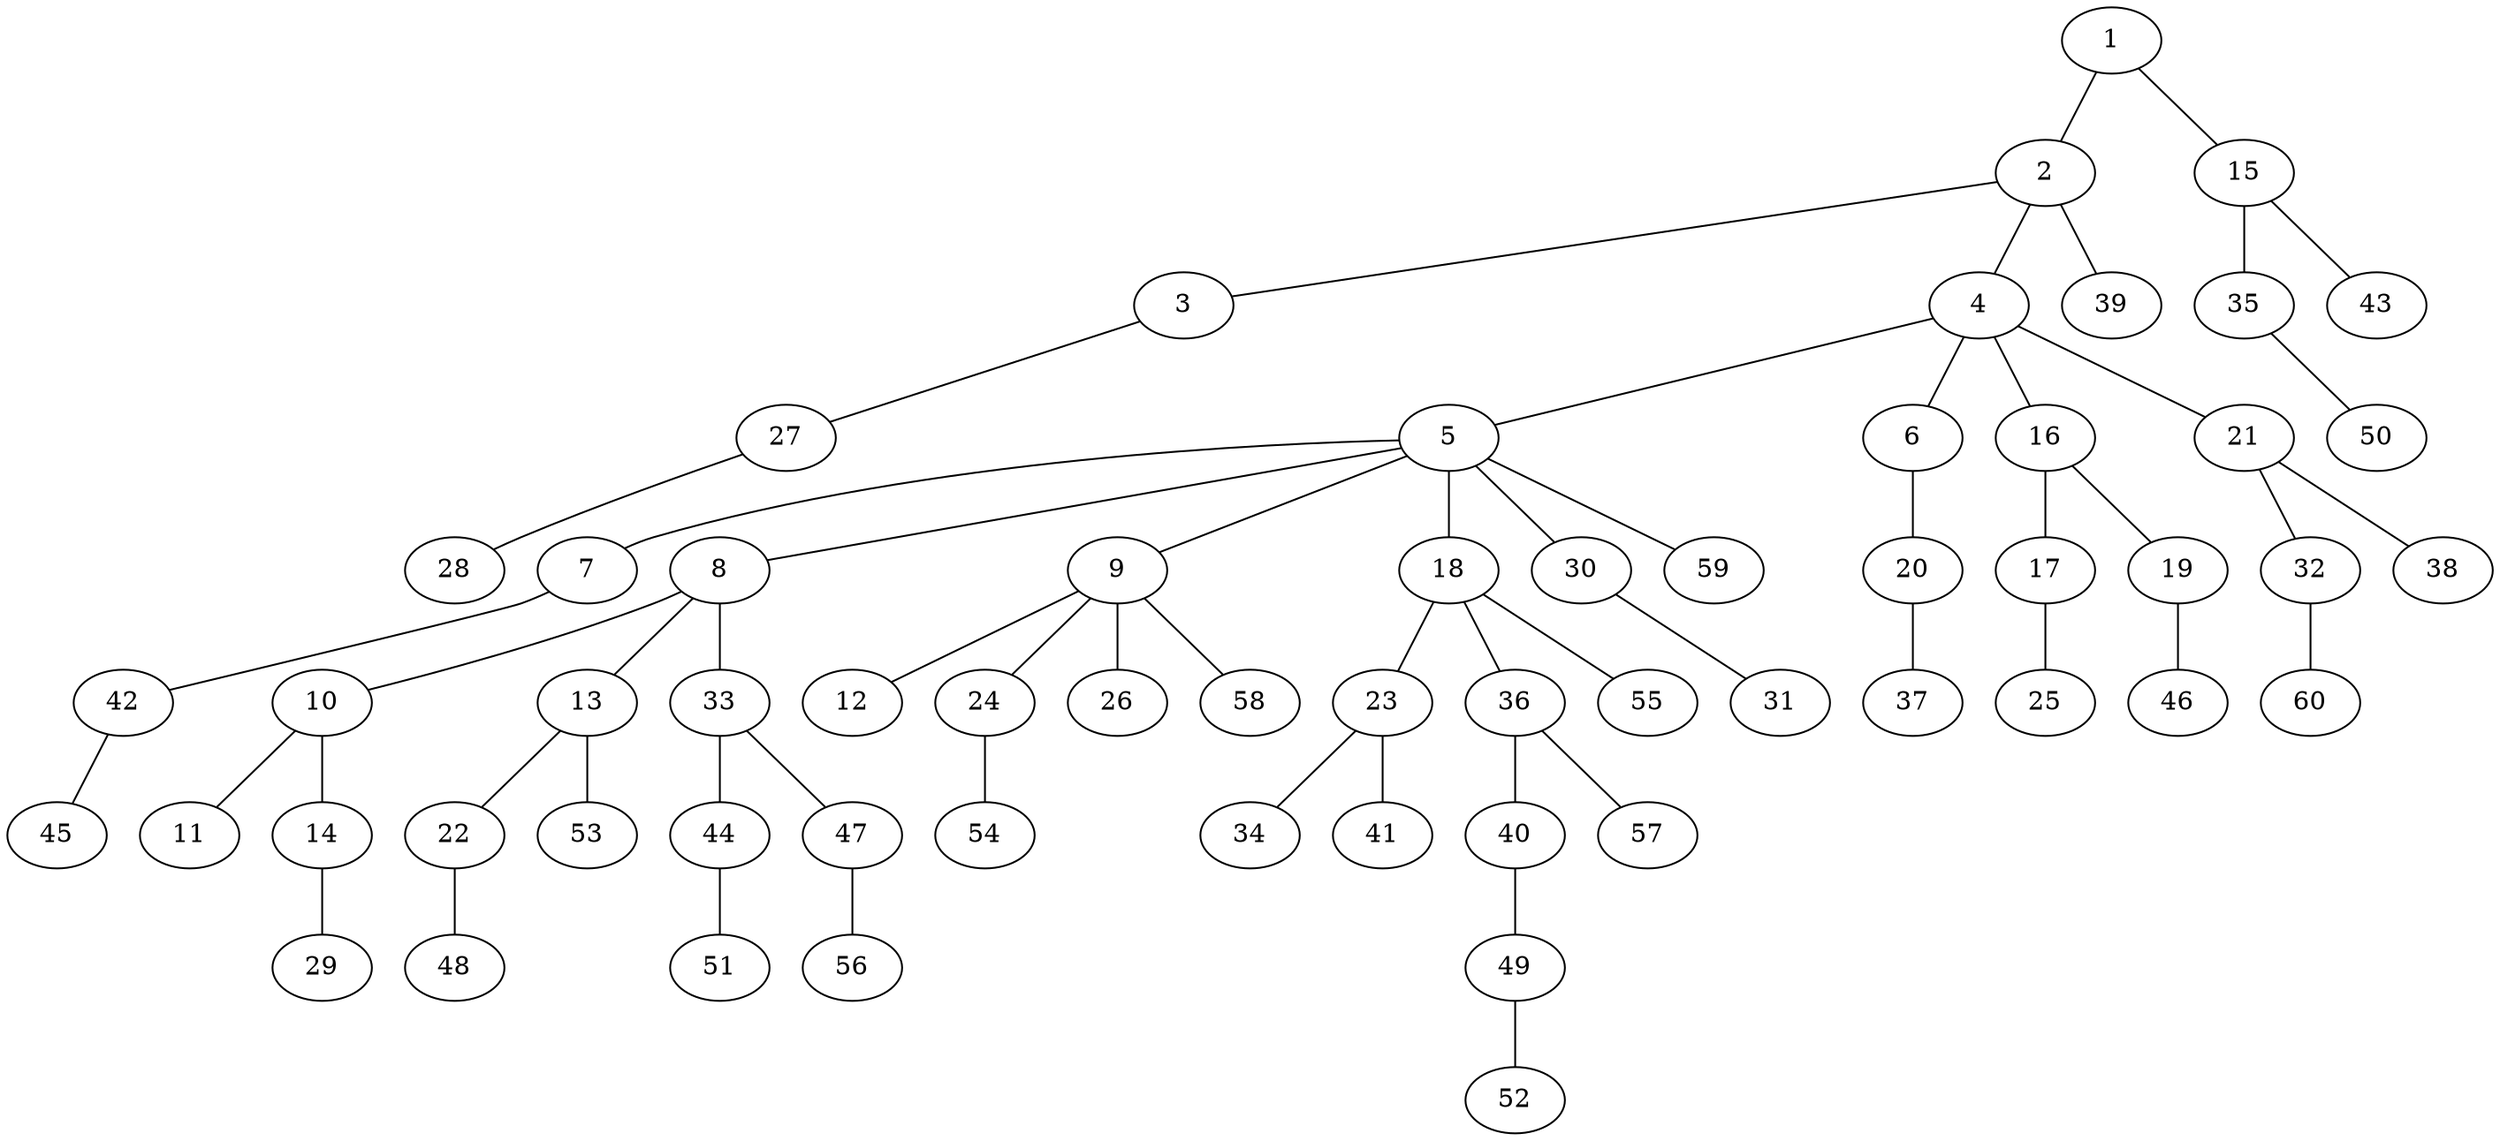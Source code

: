 graph graphname {1--2
1--15
2--3
2--4
2--39
3--27
4--5
4--6
4--16
4--21
5--7
5--8
5--9
5--18
5--30
5--59
6--20
7--42
8--10
8--13
8--33
9--12
9--24
9--26
9--58
10--11
10--14
13--22
13--53
14--29
15--35
15--43
16--17
16--19
17--25
18--23
18--36
18--55
19--46
20--37
21--32
21--38
22--48
23--34
23--41
24--54
27--28
30--31
32--60
33--44
33--47
35--50
36--40
36--57
40--49
42--45
44--51
47--56
49--52
}